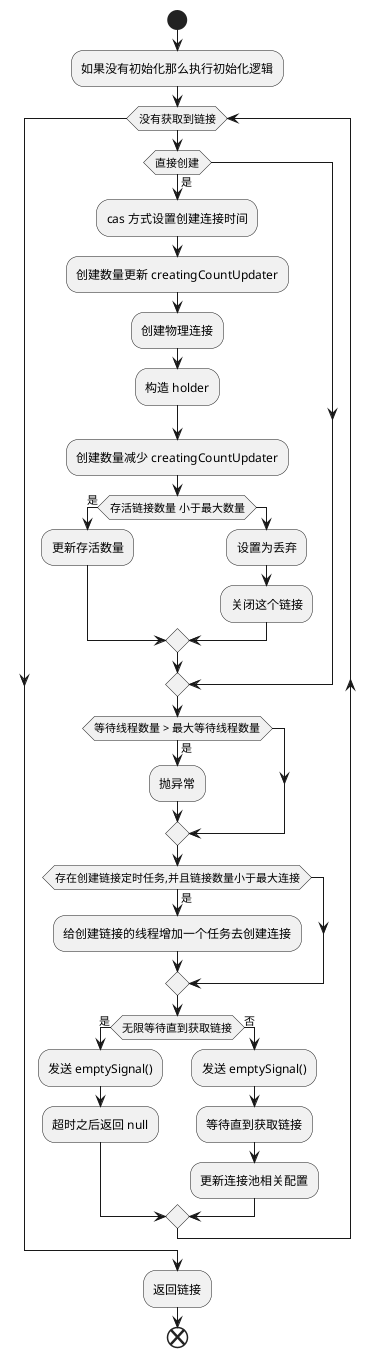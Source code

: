 @startuml
'https://plantuml.com/sequence-diagram

start
:如果没有初始化那么执行初始化逻辑;
while (没有获取到链接)
if (直接创建) then (是)
    :cas 方式设置创建连接时间;
    :创建数量更新 creatingCountUpdater;
    :创建物理连接;
    :构造 holder;
    :创建数量减少 creatingCountUpdater;
    if (存活链接数量 小于最大数量) then (是)
        :更新存活数量;
    else
        :设置为丢弃;
        :关闭这个链接;
    endif
endif

if (等待线程数量 > 最大等待线程数量) then (是)
    :抛异常;
endif

if (存在创建链接定时任务,并且链接数量小于最大连接) then (是)
    :给创建链接的线程增加一个任务去创建连接;
endif

if (无限等待直到获取链接) then (是)
    :发送 emptySignal();
    :超时之后返回 null;
else (否)
    :发送 emptySignal();
    :等待直到获取链接;
    :更新连接池相关配置;
endif
endwhile
:返回链接;
end
@enduml